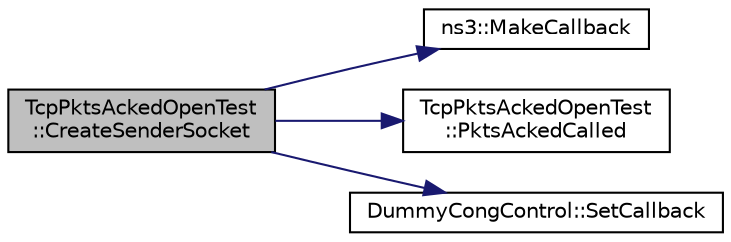 digraph "TcpPktsAckedOpenTest::CreateSenderSocket"
{
 // LATEX_PDF_SIZE
  edge [fontname="Helvetica",fontsize="10",labelfontname="Helvetica",labelfontsize="10"];
  node [fontname="Helvetica",fontsize="10",shape=record];
  rankdir="LR";
  Node1 [label="TcpPktsAckedOpenTest\l::CreateSenderSocket",height=0.2,width=0.4,color="black", fillcolor="grey75", style="filled", fontcolor="black",tooltip="Create and install the socket to install on the sender."];
  Node1 -> Node2 [color="midnightblue",fontsize="10",style="solid",fontname="Helvetica"];
  Node2 [label="ns3::MakeCallback",height=0.2,width=0.4,color="black", fillcolor="white", style="filled",URL="$namespacens3.html#af1dde3c04374147fca0cfe3b0766d664",tooltip="Build Callbacks for class method members which take varying numbers of arguments and potentially retu..."];
  Node1 -> Node3 [color="midnightblue",fontsize="10",style="solid",fontname="Helvetica"];
  Node3 [label="TcpPktsAckedOpenTest\l::PktsAckedCalled",height=0.2,width=0.4,color="black", fillcolor="white", style="filled",URL="$class_tcp_pkts_acked_open_test.html#a171ef7aafcb972dd1525800ffce0f455",tooltip="Called when an ACK is received."];
  Node1 -> Node4 [color="midnightblue",fontsize="10",style="solid",fontname="Helvetica"];
  Node4 [label="DummyCongControl::SetCallback",height=0.2,width=0.4,color="black", fillcolor="white", style="filled",URL="$class_dummy_cong_control.html#a8d64b26513447ac58711ff9a5ccf1c52",tooltip="Set the callback to be used when an ACK is received."];
}
